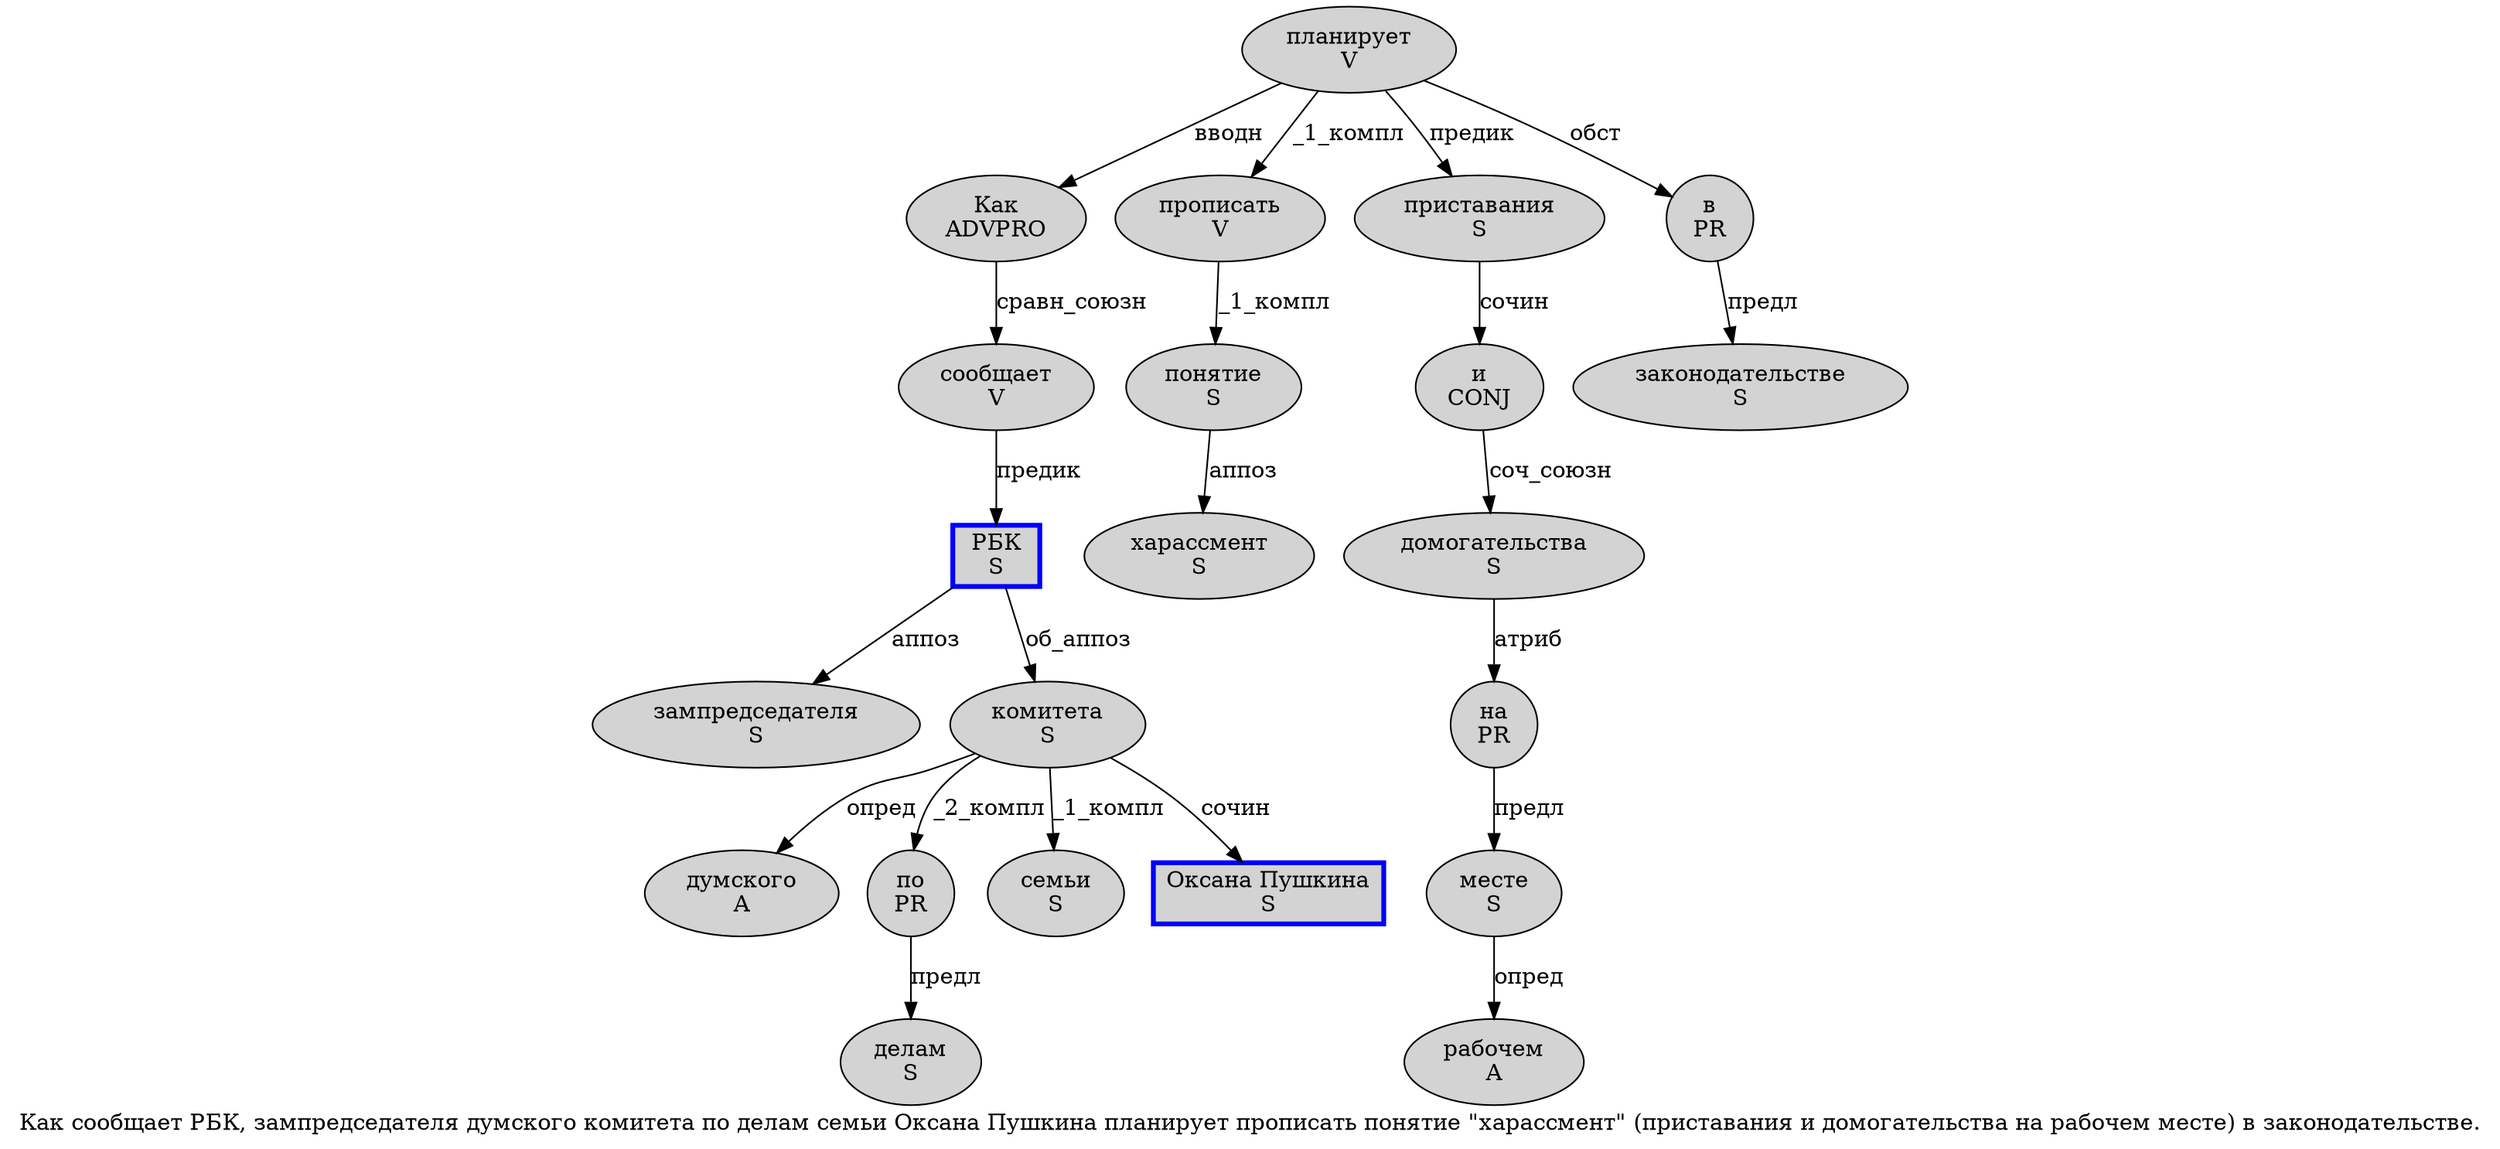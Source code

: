 digraph SENTENCE_1107 {
	graph [label="Как сообщает РБК, зампредседателя думского комитета по делам семьи Оксана Пушкина планирует прописать понятие \"харассмент\" (приставания и домогательства на рабочем месте) в законодательстве."]
	node [style=filled]
		0 [label="Как
ADVPRO" color="" fillcolor=lightgray penwidth=1 shape=ellipse]
		1 [label="сообщает
V" color="" fillcolor=lightgray penwidth=1 shape=ellipse]
		2 [label="РБК
S" color=blue fillcolor=lightgray penwidth=3 shape=box]
		4 [label="зампредседателя
S" color="" fillcolor=lightgray penwidth=1 shape=ellipse]
		5 [label="думского
A" color="" fillcolor=lightgray penwidth=1 shape=ellipse]
		6 [label="комитета
S" color="" fillcolor=lightgray penwidth=1 shape=ellipse]
		7 [label="по
PR" color="" fillcolor=lightgray penwidth=1 shape=ellipse]
		8 [label="делам
S" color="" fillcolor=lightgray penwidth=1 shape=ellipse]
		9 [label="семьи
S" color="" fillcolor=lightgray penwidth=1 shape=ellipse]
		10 [label="Оксана Пушкина
S" color=blue fillcolor=lightgray penwidth=3 shape=box]
		11 [label="планирует
V" color="" fillcolor=lightgray penwidth=1 shape=ellipse]
		12 [label="прописать
V" color="" fillcolor=lightgray penwidth=1 shape=ellipse]
		13 [label="понятие
S" color="" fillcolor=lightgray penwidth=1 shape=ellipse]
		15 [label="харассмент
S" color="" fillcolor=lightgray penwidth=1 shape=ellipse]
		18 [label="приставания
S" color="" fillcolor=lightgray penwidth=1 shape=ellipse]
		19 [label="и
CONJ" color="" fillcolor=lightgray penwidth=1 shape=ellipse]
		20 [label="домогательства
S" color="" fillcolor=lightgray penwidth=1 shape=ellipse]
		21 [label="на
PR" color="" fillcolor=lightgray penwidth=1 shape=ellipse]
		22 [label="рабочем
A" color="" fillcolor=lightgray penwidth=1 shape=ellipse]
		23 [label="месте
S" color="" fillcolor=lightgray penwidth=1 shape=ellipse]
		25 [label="в
PR" color="" fillcolor=lightgray penwidth=1 shape=ellipse]
		26 [label="законодательстве
S" color="" fillcolor=lightgray penwidth=1 shape=ellipse]
			13 -> 15 [label="аппоз"]
			7 -> 8 [label="предл"]
			2 -> 4 [label="аппоз"]
			2 -> 6 [label="об_аппоз"]
			23 -> 22 [label="опред"]
			18 -> 19 [label="сочин"]
			21 -> 23 [label="предл"]
			20 -> 21 [label="атриб"]
			12 -> 13 [label="_1_компл"]
			6 -> 5 [label="опред"]
			6 -> 7 [label="_2_компл"]
			6 -> 9 [label="_1_компл"]
			6 -> 10 [label="сочин"]
			19 -> 20 [label="соч_союзн"]
			11 -> 0 [label="вводн"]
			11 -> 12 [label="_1_компл"]
			11 -> 18 [label="предик"]
			11 -> 25 [label="обст"]
			0 -> 1 [label="сравн_союзн"]
			1 -> 2 [label="предик"]
			25 -> 26 [label="предл"]
}